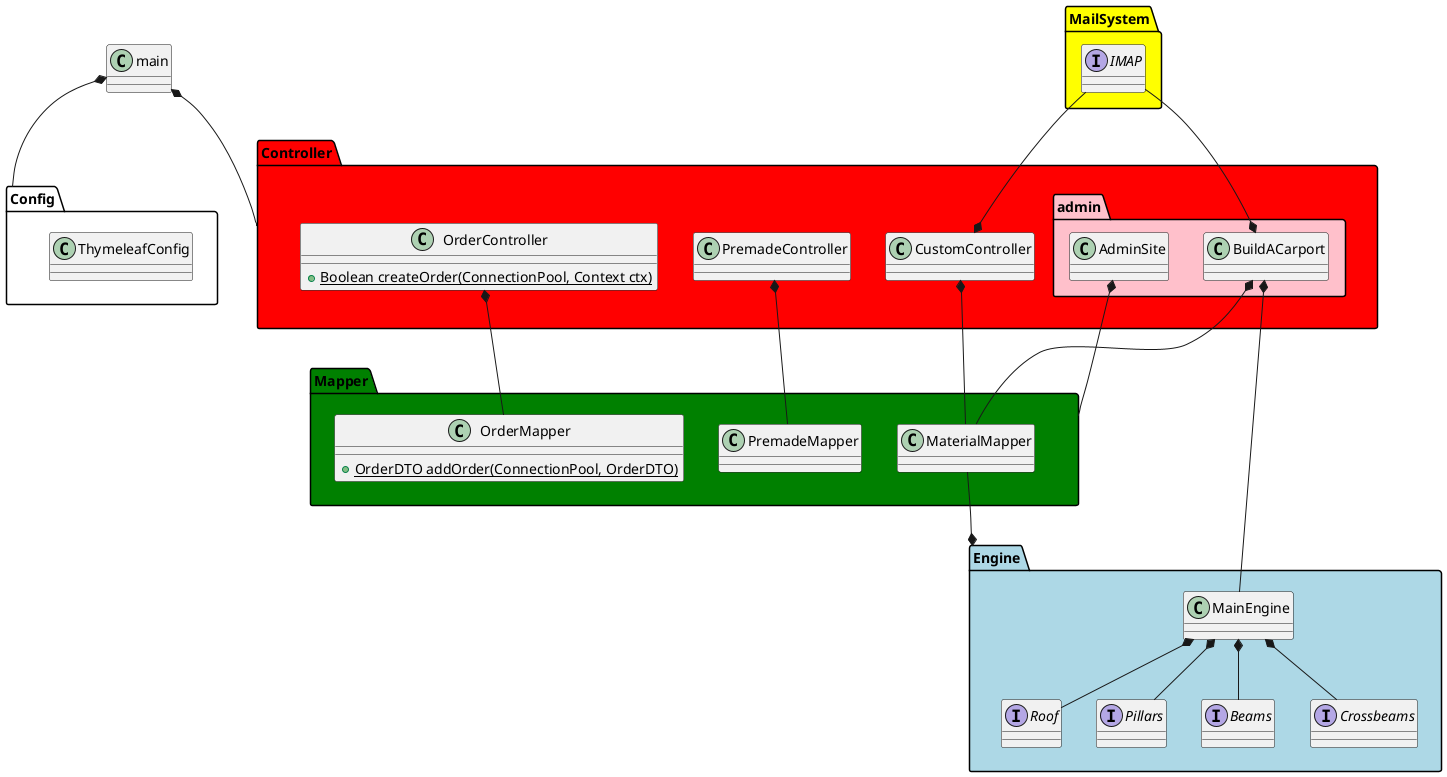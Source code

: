 @startuml
'https://plantuml.com/class-diagram

class main
package "MailSystem" #yellow {
interface IMAP
}
package "Config"{
    class ThymeleafConfig
}
package "Controller" #red {
    class PremadeController
    class CustomController
    class OrderController{
        + Boolean {static} createOrder(ConnectionPool, Context ctx)
    }
    package "admin" #pink {
    class AdminSite
    class BuildACarport
    }
}
package "Mapper" #green {
    class PremadeMapper
    class OrderMapper{
        + {static} OrderDTO addOrder(ConnectionPool, OrderDTO)
    }
    class MaterialMapper
}
package "Engine" #lightblue {
    class MainEngine
    interface Roof
    interface Pillars
    interface Beams
    interface Crossbeams
}
main *-- "Controller"
main *-- "Config"
PremadeController *-- PremadeMapper
CustomController *-- MaterialMapper
OrderController *-- OrderMapper
IMAP --* CustomController
IMAP --* BuildACarport
BuildACarport *-- MainEngine
BuildACarport *-- MaterialMapper
MainEngine *-- Roof
MainEngine *-- Pillars
MainEngine *-- Beams
MainEngine *-- Crossbeams
AdminSite *-- "Mapper"
MaterialMapper --* "Engine"


@enduml